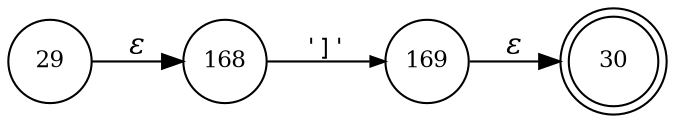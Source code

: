digraph ATN {
rankdir=LR;
s30[fontsize=11, label="30", shape=doublecircle, fixedsize=true, width=.6];
s168[fontsize=11,label="168", shape=circle, fixedsize=true, width=.55, peripheries=1];
s169[fontsize=11,label="169", shape=circle, fixedsize=true, width=.55, peripheries=1];
s29[fontsize=11,label="29", shape=circle, fixedsize=true, width=.55, peripheries=1];
s29 -> s168 [fontname="Times-Italic", label="&epsilon;"];
s168 -> s169 [fontsize=11, fontname="Courier", arrowsize=.7, label = "']'", arrowhead = normal];
s169 -> s30 [fontname="Times-Italic", label="&epsilon;"];
}